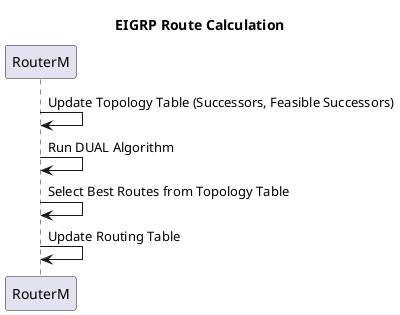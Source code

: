 
@startuml EIGRP Route Calculation

title EIGRP Route Calculation

participant RouterM

RouterM -> RouterM: Update Topology Table (Successors, Feasible Successors)
RouterM -> RouterM: Run DUAL Algorithm
RouterM -> RouterM: Select Best Routes from Topology Table
RouterM -> RouterM: Update Routing Table

@enduml
